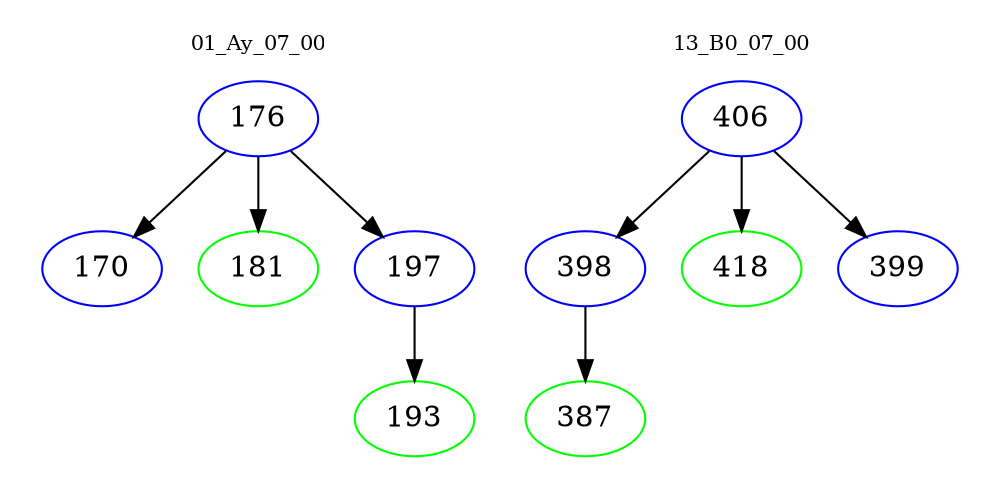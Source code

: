 digraph{
subgraph cluster_0 {
color = white
label = "01_Ay_07_00";
fontsize=10;
T0_176 [label="176", color="blue"]
T0_176 -> T0_170 [color="black"]
T0_170 [label="170", color="blue"]
T0_176 -> T0_181 [color="black"]
T0_181 [label="181", color="green"]
T0_176 -> T0_197 [color="black"]
T0_197 [label="197", color="blue"]
T0_197 -> T0_193 [color="black"]
T0_193 [label="193", color="green"]
}
subgraph cluster_1 {
color = white
label = "13_B0_07_00";
fontsize=10;
T1_406 [label="406", color="blue"]
T1_406 -> T1_398 [color="black"]
T1_398 [label="398", color="blue"]
T1_398 -> T1_387 [color="black"]
T1_387 [label="387", color="green"]
T1_406 -> T1_418 [color="black"]
T1_418 [label="418", color="green"]
T1_406 -> T1_399 [color="black"]
T1_399 [label="399", color="blue"]
}
}
